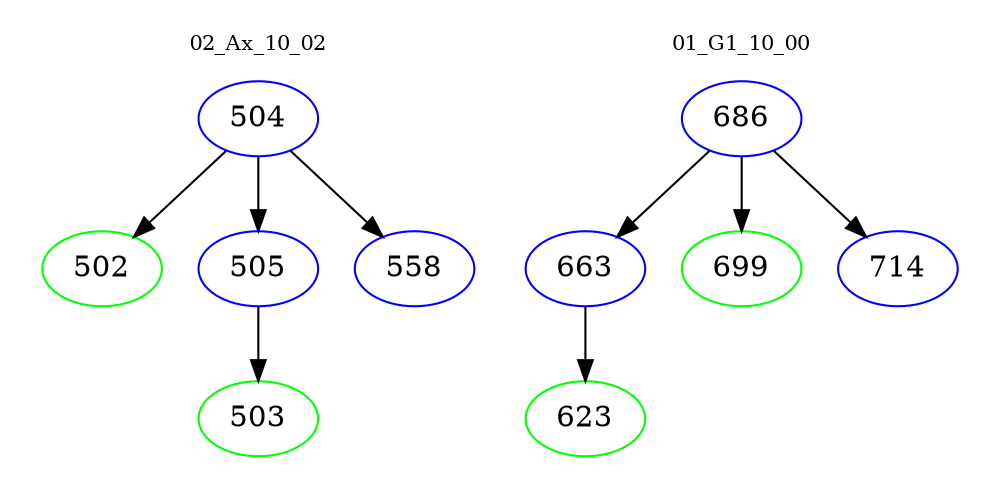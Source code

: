digraph{
subgraph cluster_0 {
color = white
label = "02_Ax_10_02";
fontsize=10;
T0_504 [label="504", color="blue"]
T0_504 -> T0_502 [color="black"]
T0_502 [label="502", color="green"]
T0_504 -> T0_505 [color="black"]
T0_505 [label="505", color="blue"]
T0_505 -> T0_503 [color="black"]
T0_503 [label="503", color="green"]
T0_504 -> T0_558 [color="black"]
T0_558 [label="558", color="blue"]
}
subgraph cluster_1 {
color = white
label = "01_G1_10_00";
fontsize=10;
T1_686 [label="686", color="blue"]
T1_686 -> T1_663 [color="black"]
T1_663 [label="663", color="blue"]
T1_663 -> T1_623 [color="black"]
T1_623 [label="623", color="green"]
T1_686 -> T1_699 [color="black"]
T1_699 [label="699", color="green"]
T1_686 -> T1_714 [color="black"]
T1_714 [label="714", color="blue"]
}
}
